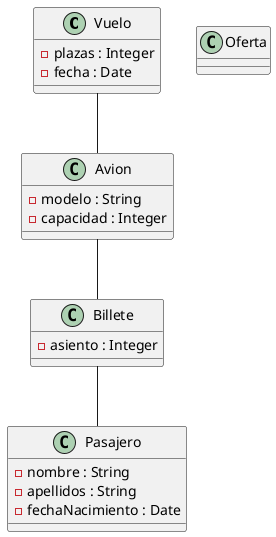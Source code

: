 @startuml

'Especificar un diagrama de clases que describa los vuelos que oferta una compañía de viajes según
 'la siguiente especificación:
 '• La compañía oferta una serie de vuelos para unas fechas concretas y con un número de
 'plazas.
 '• La compañía dispone de una flota de aviones con una capacidad que da soporte a los vuelos
 'ofertados.
 '• Las personas compran billetes para los vuelos que le interesan. Para emitir el billete es
 'necesario conocer el nombre, apellidos y edad del pasajero.
 '• Los billetes identifican el número de asiento que ocupan

class Vuelo {
-plazas : Integer
-fecha : Date
}
class Avion {
-modelo : String
-capacidad : Integer
}
class Pasajero {
-nombre : String
-apellidos : String
-fechaNacimiento : Date
}
class Billete {
-asiento : Integer
}
class Oferta {
}

Vuelo -- Avion
Avion -- Billete
Billete -- Pasajero


@enduml